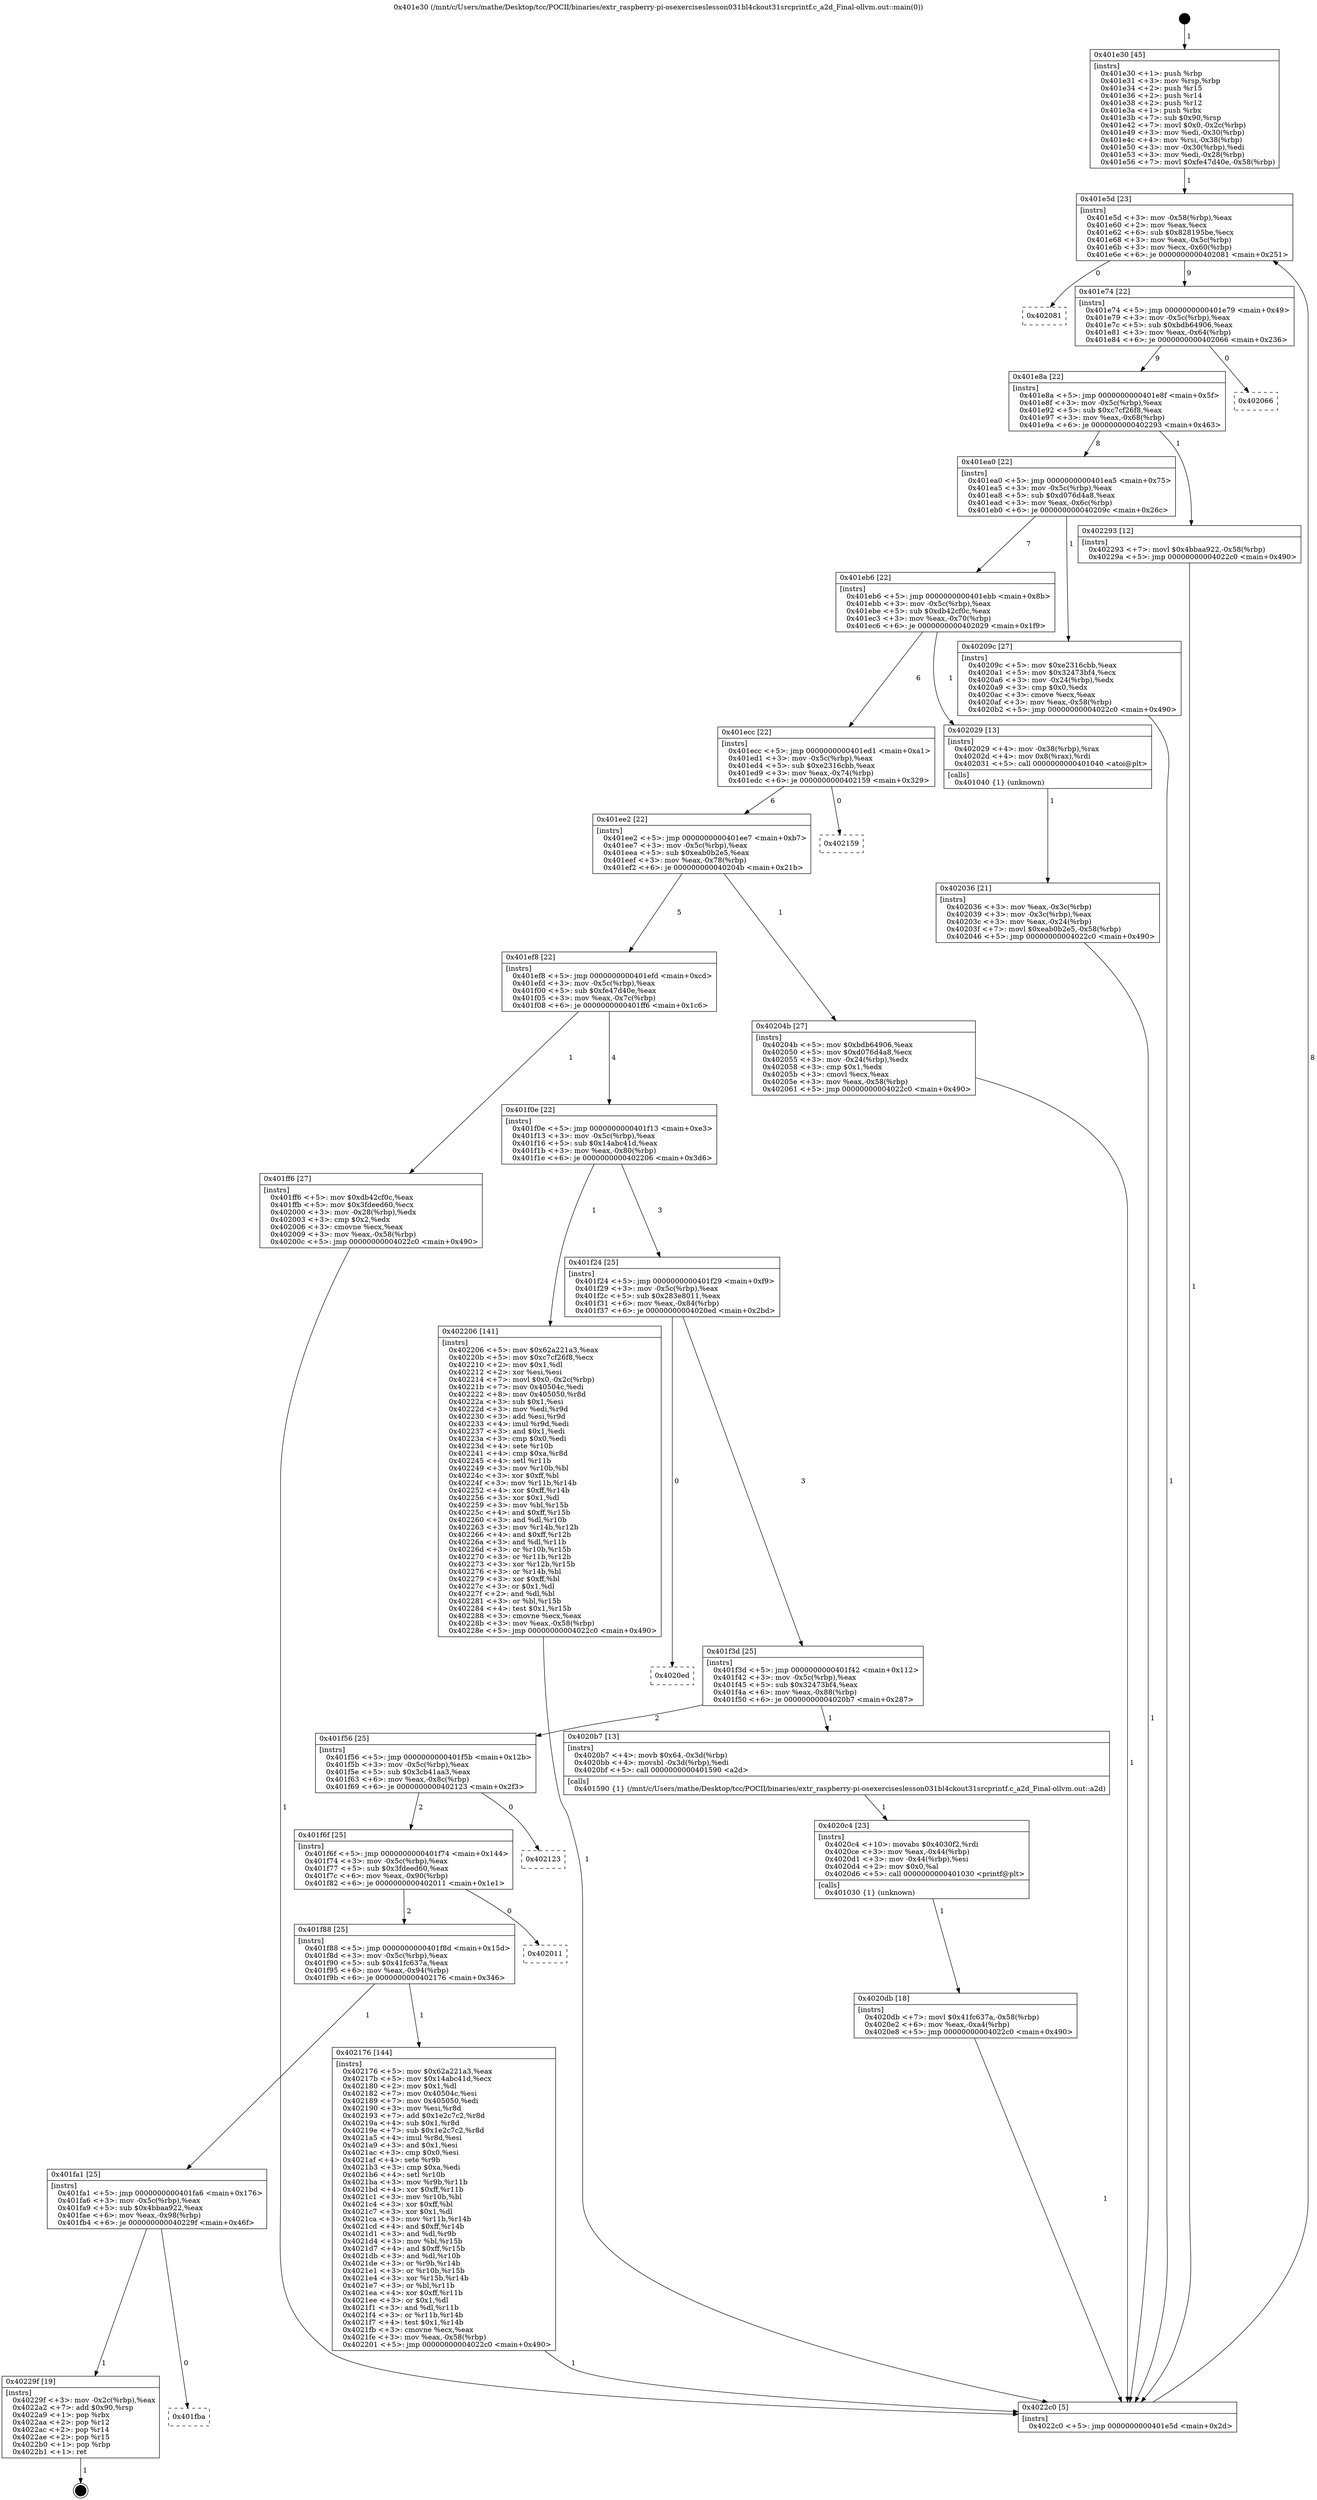 digraph "0x401e30" {
  label = "0x401e30 (/mnt/c/Users/mathe/Desktop/tcc/POCII/binaries/extr_raspberry-pi-osexerciseslesson031bl4ckout31srcprintf.c_a2d_Final-ollvm.out::main(0))"
  labelloc = "t"
  node[shape=record]

  Entry [label="",width=0.3,height=0.3,shape=circle,fillcolor=black,style=filled]
  "0x401e5d" [label="{
     0x401e5d [23]\l
     | [instrs]\l
     &nbsp;&nbsp;0x401e5d \<+3\>: mov -0x58(%rbp),%eax\l
     &nbsp;&nbsp;0x401e60 \<+2\>: mov %eax,%ecx\l
     &nbsp;&nbsp;0x401e62 \<+6\>: sub $0x828195be,%ecx\l
     &nbsp;&nbsp;0x401e68 \<+3\>: mov %eax,-0x5c(%rbp)\l
     &nbsp;&nbsp;0x401e6b \<+3\>: mov %ecx,-0x60(%rbp)\l
     &nbsp;&nbsp;0x401e6e \<+6\>: je 0000000000402081 \<main+0x251\>\l
  }"]
  "0x402081" [label="{
     0x402081\l
  }", style=dashed]
  "0x401e74" [label="{
     0x401e74 [22]\l
     | [instrs]\l
     &nbsp;&nbsp;0x401e74 \<+5\>: jmp 0000000000401e79 \<main+0x49\>\l
     &nbsp;&nbsp;0x401e79 \<+3\>: mov -0x5c(%rbp),%eax\l
     &nbsp;&nbsp;0x401e7c \<+5\>: sub $0xbdb64906,%eax\l
     &nbsp;&nbsp;0x401e81 \<+3\>: mov %eax,-0x64(%rbp)\l
     &nbsp;&nbsp;0x401e84 \<+6\>: je 0000000000402066 \<main+0x236\>\l
  }"]
  Exit [label="",width=0.3,height=0.3,shape=circle,fillcolor=black,style=filled,peripheries=2]
  "0x402066" [label="{
     0x402066\l
  }", style=dashed]
  "0x401e8a" [label="{
     0x401e8a [22]\l
     | [instrs]\l
     &nbsp;&nbsp;0x401e8a \<+5\>: jmp 0000000000401e8f \<main+0x5f\>\l
     &nbsp;&nbsp;0x401e8f \<+3\>: mov -0x5c(%rbp),%eax\l
     &nbsp;&nbsp;0x401e92 \<+5\>: sub $0xc7cf26f8,%eax\l
     &nbsp;&nbsp;0x401e97 \<+3\>: mov %eax,-0x68(%rbp)\l
     &nbsp;&nbsp;0x401e9a \<+6\>: je 0000000000402293 \<main+0x463\>\l
  }"]
  "0x401fba" [label="{
     0x401fba\l
  }", style=dashed]
  "0x402293" [label="{
     0x402293 [12]\l
     | [instrs]\l
     &nbsp;&nbsp;0x402293 \<+7\>: movl $0x4bbaa922,-0x58(%rbp)\l
     &nbsp;&nbsp;0x40229a \<+5\>: jmp 00000000004022c0 \<main+0x490\>\l
  }"]
  "0x401ea0" [label="{
     0x401ea0 [22]\l
     | [instrs]\l
     &nbsp;&nbsp;0x401ea0 \<+5\>: jmp 0000000000401ea5 \<main+0x75\>\l
     &nbsp;&nbsp;0x401ea5 \<+3\>: mov -0x5c(%rbp),%eax\l
     &nbsp;&nbsp;0x401ea8 \<+5\>: sub $0xd076d4a8,%eax\l
     &nbsp;&nbsp;0x401ead \<+3\>: mov %eax,-0x6c(%rbp)\l
     &nbsp;&nbsp;0x401eb0 \<+6\>: je 000000000040209c \<main+0x26c\>\l
  }"]
  "0x40229f" [label="{
     0x40229f [19]\l
     | [instrs]\l
     &nbsp;&nbsp;0x40229f \<+3\>: mov -0x2c(%rbp),%eax\l
     &nbsp;&nbsp;0x4022a2 \<+7\>: add $0x90,%rsp\l
     &nbsp;&nbsp;0x4022a9 \<+1\>: pop %rbx\l
     &nbsp;&nbsp;0x4022aa \<+2\>: pop %r12\l
     &nbsp;&nbsp;0x4022ac \<+2\>: pop %r14\l
     &nbsp;&nbsp;0x4022ae \<+2\>: pop %r15\l
     &nbsp;&nbsp;0x4022b0 \<+1\>: pop %rbp\l
     &nbsp;&nbsp;0x4022b1 \<+1\>: ret\l
  }"]
  "0x40209c" [label="{
     0x40209c [27]\l
     | [instrs]\l
     &nbsp;&nbsp;0x40209c \<+5\>: mov $0xe2316cbb,%eax\l
     &nbsp;&nbsp;0x4020a1 \<+5\>: mov $0x32473bf4,%ecx\l
     &nbsp;&nbsp;0x4020a6 \<+3\>: mov -0x24(%rbp),%edx\l
     &nbsp;&nbsp;0x4020a9 \<+3\>: cmp $0x0,%edx\l
     &nbsp;&nbsp;0x4020ac \<+3\>: cmove %ecx,%eax\l
     &nbsp;&nbsp;0x4020af \<+3\>: mov %eax,-0x58(%rbp)\l
     &nbsp;&nbsp;0x4020b2 \<+5\>: jmp 00000000004022c0 \<main+0x490\>\l
  }"]
  "0x401eb6" [label="{
     0x401eb6 [22]\l
     | [instrs]\l
     &nbsp;&nbsp;0x401eb6 \<+5\>: jmp 0000000000401ebb \<main+0x8b\>\l
     &nbsp;&nbsp;0x401ebb \<+3\>: mov -0x5c(%rbp),%eax\l
     &nbsp;&nbsp;0x401ebe \<+5\>: sub $0xdb42cf0c,%eax\l
     &nbsp;&nbsp;0x401ec3 \<+3\>: mov %eax,-0x70(%rbp)\l
     &nbsp;&nbsp;0x401ec6 \<+6\>: je 0000000000402029 \<main+0x1f9\>\l
  }"]
  "0x401fa1" [label="{
     0x401fa1 [25]\l
     | [instrs]\l
     &nbsp;&nbsp;0x401fa1 \<+5\>: jmp 0000000000401fa6 \<main+0x176\>\l
     &nbsp;&nbsp;0x401fa6 \<+3\>: mov -0x5c(%rbp),%eax\l
     &nbsp;&nbsp;0x401fa9 \<+5\>: sub $0x4bbaa922,%eax\l
     &nbsp;&nbsp;0x401fae \<+6\>: mov %eax,-0x98(%rbp)\l
     &nbsp;&nbsp;0x401fb4 \<+6\>: je 000000000040229f \<main+0x46f\>\l
  }"]
  "0x402029" [label="{
     0x402029 [13]\l
     | [instrs]\l
     &nbsp;&nbsp;0x402029 \<+4\>: mov -0x38(%rbp),%rax\l
     &nbsp;&nbsp;0x40202d \<+4\>: mov 0x8(%rax),%rdi\l
     &nbsp;&nbsp;0x402031 \<+5\>: call 0000000000401040 \<atoi@plt\>\l
     | [calls]\l
     &nbsp;&nbsp;0x401040 \{1\} (unknown)\l
  }"]
  "0x401ecc" [label="{
     0x401ecc [22]\l
     | [instrs]\l
     &nbsp;&nbsp;0x401ecc \<+5\>: jmp 0000000000401ed1 \<main+0xa1\>\l
     &nbsp;&nbsp;0x401ed1 \<+3\>: mov -0x5c(%rbp),%eax\l
     &nbsp;&nbsp;0x401ed4 \<+5\>: sub $0xe2316cbb,%eax\l
     &nbsp;&nbsp;0x401ed9 \<+3\>: mov %eax,-0x74(%rbp)\l
     &nbsp;&nbsp;0x401edc \<+6\>: je 0000000000402159 \<main+0x329\>\l
  }"]
  "0x402176" [label="{
     0x402176 [144]\l
     | [instrs]\l
     &nbsp;&nbsp;0x402176 \<+5\>: mov $0x62a221a3,%eax\l
     &nbsp;&nbsp;0x40217b \<+5\>: mov $0x14abc41d,%ecx\l
     &nbsp;&nbsp;0x402180 \<+2\>: mov $0x1,%dl\l
     &nbsp;&nbsp;0x402182 \<+7\>: mov 0x40504c,%esi\l
     &nbsp;&nbsp;0x402189 \<+7\>: mov 0x405050,%edi\l
     &nbsp;&nbsp;0x402190 \<+3\>: mov %esi,%r8d\l
     &nbsp;&nbsp;0x402193 \<+7\>: add $0x1e2c7c2,%r8d\l
     &nbsp;&nbsp;0x40219a \<+4\>: sub $0x1,%r8d\l
     &nbsp;&nbsp;0x40219e \<+7\>: sub $0x1e2c7c2,%r8d\l
     &nbsp;&nbsp;0x4021a5 \<+4\>: imul %r8d,%esi\l
     &nbsp;&nbsp;0x4021a9 \<+3\>: and $0x1,%esi\l
     &nbsp;&nbsp;0x4021ac \<+3\>: cmp $0x0,%esi\l
     &nbsp;&nbsp;0x4021af \<+4\>: sete %r9b\l
     &nbsp;&nbsp;0x4021b3 \<+3\>: cmp $0xa,%edi\l
     &nbsp;&nbsp;0x4021b6 \<+4\>: setl %r10b\l
     &nbsp;&nbsp;0x4021ba \<+3\>: mov %r9b,%r11b\l
     &nbsp;&nbsp;0x4021bd \<+4\>: xor $0xff,%r11b\l
     &nbsp;&nbsp;0x4021c1 \<+3\>: mov %r10b,%bl\l
     &nbsp;&nbsp;0x4021c4 \<+3\>: xor $0xff,%bl\l
     &nbsp;&nbsp;0x4021c7 \<+3\>: xor $0x1,%dl\l
     &nbsp;&nbsp;0x4021ca \<+3\>: mov %r11b,%r14b\l
     &nbsp;&nbsp;0x4021cd \<+4\>: and $0xff,%r14b\l
     &nbsp;&nbsp;0x4021d1 \<+3\>: and %dl,%r9b\l
     &nbsp;&nbsp;0x4021d4 \<+3\>: mov %bl,%r15b\l
     &nbsp;&nbsp;0x4021d7 \<+4\>: and $0xff,%r15b\l
     &nbsp;&nbsp;0x4021db \<+3\>: and %dl,%r10b\l
     &nbsp;&nbsp;0x4021de \<+3\>: or %r9b,%r14b\l
     &nbsp;&nbsp;0x4021e1 \<+3\>: or %r10b,%r15b\l
     &nbsp;&nbsp;0x4021e4 \<+3\>: xor %r15b,%r14b\l
     &nbsp;&nbsp;0x4021e7 \<+3\>: or %bl,%r11b\l
     &nbsp;&nbsp;0x4021ea \<+4\>: xor $0xff,%r11b\l
     &nbsp;&nbsp;0x4021ee \<+3\>: or $0x1,%dl\l
     &nbsp;&nbsp;0x4021f1 \<+3\>: and %dl,%r11b\l
     &nbsp;&nbsp;0x4021f4 \<+3\>: or %r11b,%r14b\l
     &nbsp;&nbsp;0x4021f7 \<+4\>: test $0x1,%r14b\l
     &nbsp;&nbsp;0x4021fb \<+3\>: cmovne %ecx,%eax\l
     &nbsp;&nbsp;0x4021fe \<+3\>: mov %eax,-0x58(%rbp)\l
     &nbsp;&nbsp;0x402201 \<+5\>: jmp 00000000004022c0 \<main+0x490\>\l
  }"]
  "0x402159" [label="{
     0x402159\l
  }", style=dashed]
  "0x401ee2" [label="{
     0x401ee2 [22]\l
     | [instrs]\l
     &nbsp;&nbsp;0x401ee2 \<+5\>: jmp 0000000000401ee7 \<main+0xb7\>\l
     &nbsp;&nbsp;0x401ee7 \<+3\>: mov -0x5c(%rbp),%eax\l
     &nbsp;&nbsp;0x401eea \<+5\>: sub $0xeab0b2e5,%eax\l
     &nbsp;&nbsp;0x401eef \<+3\>: mov %eax,-0x78(%rbp)\l
     &nbsp;&nbsp;0x401ef2 \<+6\>: je 000000000040204b \<main+0x21b\>\l
  }"]
  "0x401f88" [label="{
     0x401f88 [25]\l
     | [instrs]\l
     &nbsp;&nbsp;0x401f88 \<+5\>: jmp 0000000000401f8d \<main+0x15d\>\l
     &nbsp;&nbsp;0x401f8d \<+3\>: mov -0x5c(%rbp),%eax\l
     &nbsp;&nbsp;0x401f90 \<+5\>: sub $0x41fc637a,%eax\l
     &nbsp;&nbsp;0x401f95 \<+6\>: mov %eax,-0x94(%rbp)\l
     &nbsp;&nbsp;0x401f9b \<+6\>: je 0000000000402176 \<main+0x346\>\l
  }"]
  "0x40204b" [label="{
     0x40204b [27]\l
     | [instrs]\l
     &nbsp;&nbsp;0x40204b \<+5\>: mov $0xbdb64906,%eax\l
     &nbsp;&nbsp;0x402050 \<+5\>: mov $0xd076d4a8,%ecx\l
     &nbsp;&nbsp;0x402055 \<+3\>: mov -0x24(%rbp),%edx\l
     &nbsp;&nbsp;0x402058 \<+3\>: cmp $0x1,%edx\l
     &nbsp;&nbsp;0x40205b \<+3\>: cmovl %ecx,%eax\l
     &nbsp;&nbsp;0x40205e \<+3\>: mov %eax,-0x58(%rbp)\l
     &nbsp;&nbsp;0x402061 \<+5\>: jmp 00000000004022c0 \<main+0x490\>\l
  }"]
  "0x401ef8" [label="{
     0x401ef8 [22]\l
     | [instrs]\l
     &nbsp;&nbsp;0x401ef8 \<+5\>: jmp 0000000000401efd \<main+0xcd\>\l
     &nbsp;&nbsp;0x401efd \<+3\>: mov -0x5c(%rbp),%eax\l
     &nbsp;&nbsp;0x401f00 \<+5\>: sub $0xfe47d40e,%eax\l
     &nbsp;&nbsp;0x401f05 \<+3\>: mov %eax,-0x7c(%rbp)\l
     &nbsp;&nbsp;0x401f08 \<+6\>: je 0000000000401ff6 \<main+0x1c6\>\l
  }"]
  "0x402011" [label="{
     0x402011\l
  }", style=dashed]
  "0x401ff6" [label="{
     0x401ff6 [27]\l
     | [instrs]\l
     &nbsp;&nbsp;0x401ff6 \<+5\>: mov $0xdb42cf0c,%eax\l
     &nbsp;&nbsp;0x401ffb \<+5\>: mov $0x3fdeed60,%ecx\l
     &nbsp;&nbsp;0x402000 \<+3\>: mov -0x28(%rbp),%edx\l
     &nbsp;&nbsp;0x402003 \<+3\>: cmp $0x2,%edx\l
     &nbsp;&nbsp;0x402006 \<+3\>: cmovne %ecx,%eax\l
     &nbsp;&nbsp;0x402009 \<+3\>: mov %eax,-0x58(%rbp)\l
     &nbsp;&nbsp;0x40200c \<+5\>: jmp 00000000004022c0 \<main+0x490\>\l
  }"]
  "0x401f0e" [label="{
     0x401f0e [22]\l
     | [instrs]\l
     &nbsp;&nbsp;0x401f0e \<+5\>: jmp 0000000000401f13 \<main+0xe3\>\l
     &nbsp;&nbsp;0x401f13 \<+3\>: mov -0x5c(%rbp),%eax\l
     &nbsp;&nbsp;0x401f16 \<+5\>: sub $0x14abc41d,%eax\l
     &nbsp;&nbsp;0x401f1b \<+3\>: mov %eax,-0x80(%rbp)\l
     &nbsp;&nbsp;0x401f1e \<+6\>: je 0000000000402206 \<main+0x3d6\>\l
  }"]
  "0x4022c0" [label="{
     0x4022c0 [5]\l
     | [instrs]\l
     &nbsp;&nbsp;0x4022c0 \<+5\>: jmp 0000000000401e5d \<main+0x2d\>\l
  }"]
  "0x401e30" [label="{
     0x401e30 [45]\l
     | [instrs]\l
     &nbsp;&nbsp;0x401e30 \<+1\>: push %rbp\l
     &nbsp;&nbsp;0x401e31 \<+3\>: mov %rsp,%rbp\l
     &nbsp;&nbsp;0x401e34 \<+2\>: push %r15\l
     &nbsp;&nbsp;0x401e36 \<+2\>: push %r14\l
     &nbsp;&nbsp;0x401e38 \<+2\>: push %r12\l
     &nbsp;&nbsp;0x401e3a \<+1\>: push %rbx\l
     &nbsp;&nbsp;0x401e3b \<+7\>: sub $0x90,%rsp\l
     &nbsp;&nbsp;0x401e42 \<+7\>: movl $0x0,-0x2c(%rbp)\l
     &nbsp;&nbsp;0x401e49 \<+3\>: mov %edi,-0x30(%rbp)\l
     &nbsp;&nbsp;0x401e4c \<+4\>: mov %rsi,-0x38(%rbp)\l
     &nbsp;&nbsp;0x401e50 \<+3\>: mov -0x30(%rbp),%edi\l
     &nbsp;&nbsp;0x401e53 \<+3\>: mov %edi,-0x28(%rbp)\l
     &nbsp;&nbsp;0x401e56 \<+7\>: movl $0xfe47d40e,-0x58(%rbp)\l
  }"]
  "0x402036" [label="{
     0x402036 [21]\l
     | [instrs]\l
     &nbsp;&nbsp;0x402036 \<+3\>: mov %eax,-0x3c(%rbp)\l
     &nbsp;&nbsp;0x402039 \<+3\>: mov -0x3c(%rbp),%eax\l
     &nbsp;&nbsp;0x40203c \<+3\>: mov %eax,-0x24(%rbp)\l
     &nbsp;&nbsp;0x40203f \<+7\>: movl $0xeab0b2e5,-0x58(%rbp)\l
     &nbsp;&nbsp;0x402046 \<+5\>: jmp 00000000004022c0 \<main+0x490\>\l
  }"]
  "0x401f6f" [label="{
     0x401f6f [25]\l
     | [instrs]\l
     &nbsp;&nbsp;0x401f6f \<+5\>: jmp 0000000000401f74 \<main+0x144\>\l
     &nbsp;&nbsp;0x401f74 \<+3\>: mov -0x5c(%rbp),%eax\l
     &nbsp;&nbsp;0x401f77 \<+5\>: sub $0x3fdeed60,%eax\l
     &nbsp;&nbsp;0x401f7c \<+6\>: mov %eax,-0x90(%rbp)\l
     &nbsp;&nbsp;0x401f82 \<+6\>: je 0000000000402011 \<main+0x1e1\>\l
  }"]
  "0x402206" [label="{
     0x402206 [141]\l
     | [instrs]\l
     &nbsp;&nbsp;0x402206 \<+5\>: mov $0x62a221a3,%eax\l
     &nbsp;&nbsp;0x40220b \<+5\>: mov $0xc7cf26f8,%ecx\l
     &nbsp;&nbsp;0x402210 \<+2\>: mov $0x1,%dl\l
     &nbsp;&nbsp;0x402212 \<+2\>: xor %esi,%esi\l
     &nbsp;&nbsp;0x402214 \<+7\>: movl $0x0,-0x2c(%rbp)\l
     &nbsp;&nbsp;0x40221b \<+7\>: mov 0x40504c,%edi\l
     &nbsp;&nbsp;0x402222 \<+8\>: mov 0x405050,%r8d\l
     &nbsp;&nbsp;0x40222a \<+3\>: sub $0x1,%esi\l
     &nbsp;&nbsp;0x40222d \<+3\>: mov %edi,%r9d\l
     &nbsp;&nbsp;0x402230 \<+3\>: add %esi,%r9d\l
     &nbsp;&nbsp;0x402233 \<+4\>: imul %r9d,%edi\l
     &nbsp;&nbsp;0x402237 \<+3\>: and $0x1,%edi\l
     &nbsp;&nbsp;0x40223a \<+3\>: cmp $0x0,%edi\l
     &nbsp;&nbsp;0x40223d \<+4\>: sete %r10b\l
     &nbsp;&nbsp;0x402241 \<+4\>: cmp $0xa,%r8d\l
     &nbsp;&nbsp;0x402245 \<+4\>: setl %r11b\l
     &nbsp;&nbsp;0x402249 \<+3\>: mov %r10b,%bl\l
     &nbsp;&nbsp;0x40224c \<+3\>: xor $0xff,%bl\l
     &nbsp;&nbsp;0x40224f \<+3\>: mov %r11b,%r14b\l
     &nbsp;&nbsp;0x402252 \<+4\>: xor $0xff,%r14b\l
     &nbsp;&nbsp;0x402256 \<+3\>: xor $0x1,%dl\l
     &nbsp;&nbsp;0x402259 \<+3\>: mov %bl,%r15b\l
     &nbsp;&nbsp;0x40225c \<+4\>: and $0xff,%r15b\l
     &nbsp;&nbsp;0x402260 \<+3\>: and %dl,%r10b\l
     &nbsp;&nbsp;0x402263 \<+3\>: mov %r14b,%r12b\l
     &nbsp;&nbsp;0x402266 \<+4\>: and $0xff,%r12b\l
     &nbsp;&nbsp;0x40226a \<+3\>: and %dl,%r11b\l
     &nbsp;&nbsp;0x40226d \<+3\>: or %r10b,%r15b\l
     &nbsp;&nbsp;0x402270 \<+3\>: or %r11b,%r12b\l
     &nbsp;&nbsp;0x402273 \<+3\>: xor %r12b,%r15b\l
     &nbsp;&nbsp;0x402276 \<+3\>: or %r14b,%bl\l
     &nbsp;&nbsp;0x402279 \<+3\>: xor $0xff,%bl\l
     &nbsp;&nbsp;0x40227c \<+3\>: or $0x1,%dl\l
     &nbsp;&nbsp;0x40227f \<+2\>: and %dl,%bl\l
     &nbsp;&nbsp;0x402281 \<+3\>: or %bl,%r15b\l
     &nbsp;&nbsp;0x402284 \<+4\>: test $0x1,%r15b\l
     &nbsp;&nbsp;0x402288 \<+3\>: cmovne %ecx,%eax\l
     &nbsp;&nbsp;0x40228b \<+3\>: mov %eax,-0x58(%rbp)\l
     &nbsp;&nbsp;0x40228e \<+5\>: jmp 00000000004022c0 \<main+0x490\>\l
  }"]
  "0x401f24" [label="{
     0x401f24 [25]\l
     | [instrs]\l
     &nbsp;&nbsp;0x401f24 \<+5\>: jmp 0000000000401f29 \<main+0xf9\>\l
     &nbsp;&nbsp;0x401f29 \<+3\>: mov -0x5c(%rbp),%eax\l
     &nbsp;&nbsp;0x401f2c \<+5\>: sub $0x283e8011,%eax\l
     &nbsp;&nbsp;0x401f31 \<+6\>: mov %eax,-0x84(%rbp)\l
     &nbsp;&nbsp;0x401f37 \<+6\>: je 00000000004020ed \<main+0x2bd\>\l
  }"]
  "0x402123" [label="{
     0x402123\l
  }", style=dashed]
  "0x4020ed" [label="{
     0x4020ed\l
  }", style=dashed]
  "0x401f3d" [label="{
     0x401f3d [25]\l
     | [instrs]\l
     &nbsp;&nbsp;0x401f3d \<+5\>: jmp 0000000000401f42 \<main+0x112\>\l
     &nbsp;&nbsp;0x401f42 \<+3\>: mov -0x5c(%rbp),%eax\l
     &nbsp;&nbsp;0x401f45 \<+5\>: sub $0x32473bf4,%eax\l
     &nbsp;&nbsp;0x401f4a \<+6\>: mov %eax,-0x88(%rbp)\l
     &nbsp;&nbsp;0x401f50 \<+6\>: je 00000000004020b7 \<main+0x287\>\l
  }"]
  "0x4020db" [label="{
     0x4020db [18]\l
     | [instrs]\l
     &nbsp;&nbsp;0x4020db \<+7\>: movl $0x41fc637a,-0x58(%rbp)\l
     &nbsp;&nbsp;0x4020e2 \<+6\>: mov %eax,-0xa4(%rbp)\l
     &nbsp;&nbsp;0x4020e8 \<+5\>: jmp 00000000004022c0 \<main+0x490\>\l
  }"]
  "0x4020b7" [label="{
     0x4020b7 [13]\l
     | [instrs]\l
     &nbsp;&nbsp;0x4020b7 \<+4\>: movb $0x64,-0x3d(%rbp)\l
     &nbsp;&nbsp;0x4020bb \<+4\>: movsbl -0x3d(%rbp),%edi\l
     &nbsp;&nbsp;0x4020bf \<+5\>: call 0000000000401590 \<a2d\>\l
     | [calls]\l
     &nbsp;&nbsp;0x401590 \{1\} (/mnt/c/Users/mathe/Desktop/tcc/POCII/binaries/extr_raspberry-pi-osexerciseslesson031bl4ckout31srcprintf.c_a2d_Final-ollvm.out::a2d)\l
  }"]
  "0x401f56" [label="{
     0x401f56 [25]\l
     | [instrs]\l
     &nbsp;&nbsp;0x401f56 \<+5\>: jmp 0000000000401f5b \<main+0x12b\>\l
     &nbsp;&nbsp;0x401f5b \<+3\>: mov -0x5c(%rbp),%eax\l
     &nbsp;&nbsp;0x401f5e \<+5\>: sub $0x3cb41aa3,%eax\l
     &nbsp;&nbsp;0x401f63 \<+6\>: mov %eax,-0x8c(%rbp)\l
     &nbsp;&nbsp;0x401f69 \<+6\>: je 0000000000402123 \<main+0x2f3\>\l
  }"]
  "0x4020c4" [label="{
     0x4020c4 [23]\l
     | [instrs]\l
     &nbsp;&nbsp;0x4020c4 \<+10\>: movabs $0x4030f2,%rdi\l
     &nbsp;&nbsp;0x4020ce \<+3\>: mov %eax,-0x44(%rbp)\l
     &nbsp;&nbsp;0x4020d1 \<+3\>: mov -0x44(%rbp),%esi\l
     &nbsp;&nbsp;0x4020d4 \<+2\>: mov $0x0,%al\l
     &nbsp;&nbsp;0x4020d6 \<+5\>: call 0000000000401030 \<printf@plt\>\l
     | [calls]\l
     &nbsp;&nbsp;0x401030 \{1\} (unknown)\l
  }"]
  Entry -> "0x401e30" [label=" 1"]
  "0x401e5d" -> "0x402081" [label=" 0"]
  "0x401e5d" -> "0x401e74" [label=" 9"]
  "0x40229f" -> Exit [label=" 1"]
  "0x401e74" -> "0x402066" [label=" 0"]
  "0x401e74" -> "0x401e8a" [label=" 9"]
  "0x401fa1" -> "0x401fba" [label=" 0"]
  "0x401e8a" -> "0x402293" [label=" 1"]
  "0x401e8a" -> "0x401ea0" [label=" 8"]
  "0x401fa1" -> "0x40229f" [label=" 1"]
  "0x401ea0" -> "0x40209c" [label=" 1"]
  "0x401ea0" -> "0x401eb6" [label=" 7"]
  "0x402293" -> "0x4022c0" [label=" 1"]
  "0x401eb6" -> "0x402029" [label=" 1"]
  "0x401eb6" -> "0x401ecc" [label=" 6"]
  "0x402206" -> "0x4022c0" [label=" 1"]
  "0x401ecc" -> "0x402159" [label=" 0"]
  "0x401ecc" -> "0x401ee2" [label=" 6"]
  "0x402176" -> "0x4022c0" [label=" 1"]
  "0x401ee2" -> "0x40204b" [label=" 1"]
  "0x401ee2" -> "0x401ef8" [label=" 5"]
  "0x401f88" -> "0x402176" [label=" 1"]
  "0x401ef8" -> "0x401ff6" [label=" 1"]
  "0x401ef8" -> "0x401f0e" [label=" 4"]
  "0x401ff6" -> "0x4022c0" [label=" 1"]
  "0x401e30" -> "0x401e5d" [label=" 1"]
  "0x4022c0" -> "0x401e5d" [label=" 8"]
  "0x402029" -> "0x402036" [label=" 1"]
  "0x402036" -> "0x4022c0" [label=" 1"]
  "0x40204b" -> "0x4022c0" [label=" 1"]
  "0x40209c" -> "0x4022c0" [label=" 1"]
  "0x401f88" -> "0x401fa1" [label=" 1"]
  "0x401f0e" -> "0x402206" [label=" 1"]
  "0x401f0e" -> "0x401f24" [label=" 3"]
  "0x401f6f" -> "0x402011" [label=" 0"]
  "0x401f24" -> "0x4020ed" [label=" 0"]
  "0x401f24" -> "0x401f3d" [label=" 3"]
  "0x401f6f" -> "0x401f88" [label=" 2"]
  "0x401f3d" -> "0x4020b7" [label=" 1"]
  "0x401f3d" -> "0x401f56" [label=" 2"]
  "0x4020b7" -> "0x4020c4" [label=" 1"]
  "0x4020c4" -> "0x4020db" [label=" 1"]
  "0x4020db" -> "0x4022c0" [label=" 1"]
  "0x401f56" -> "0x401f6f" [label=" 2"]
  "0x401f56" -> "0x402123" [label=" 0"]
}

